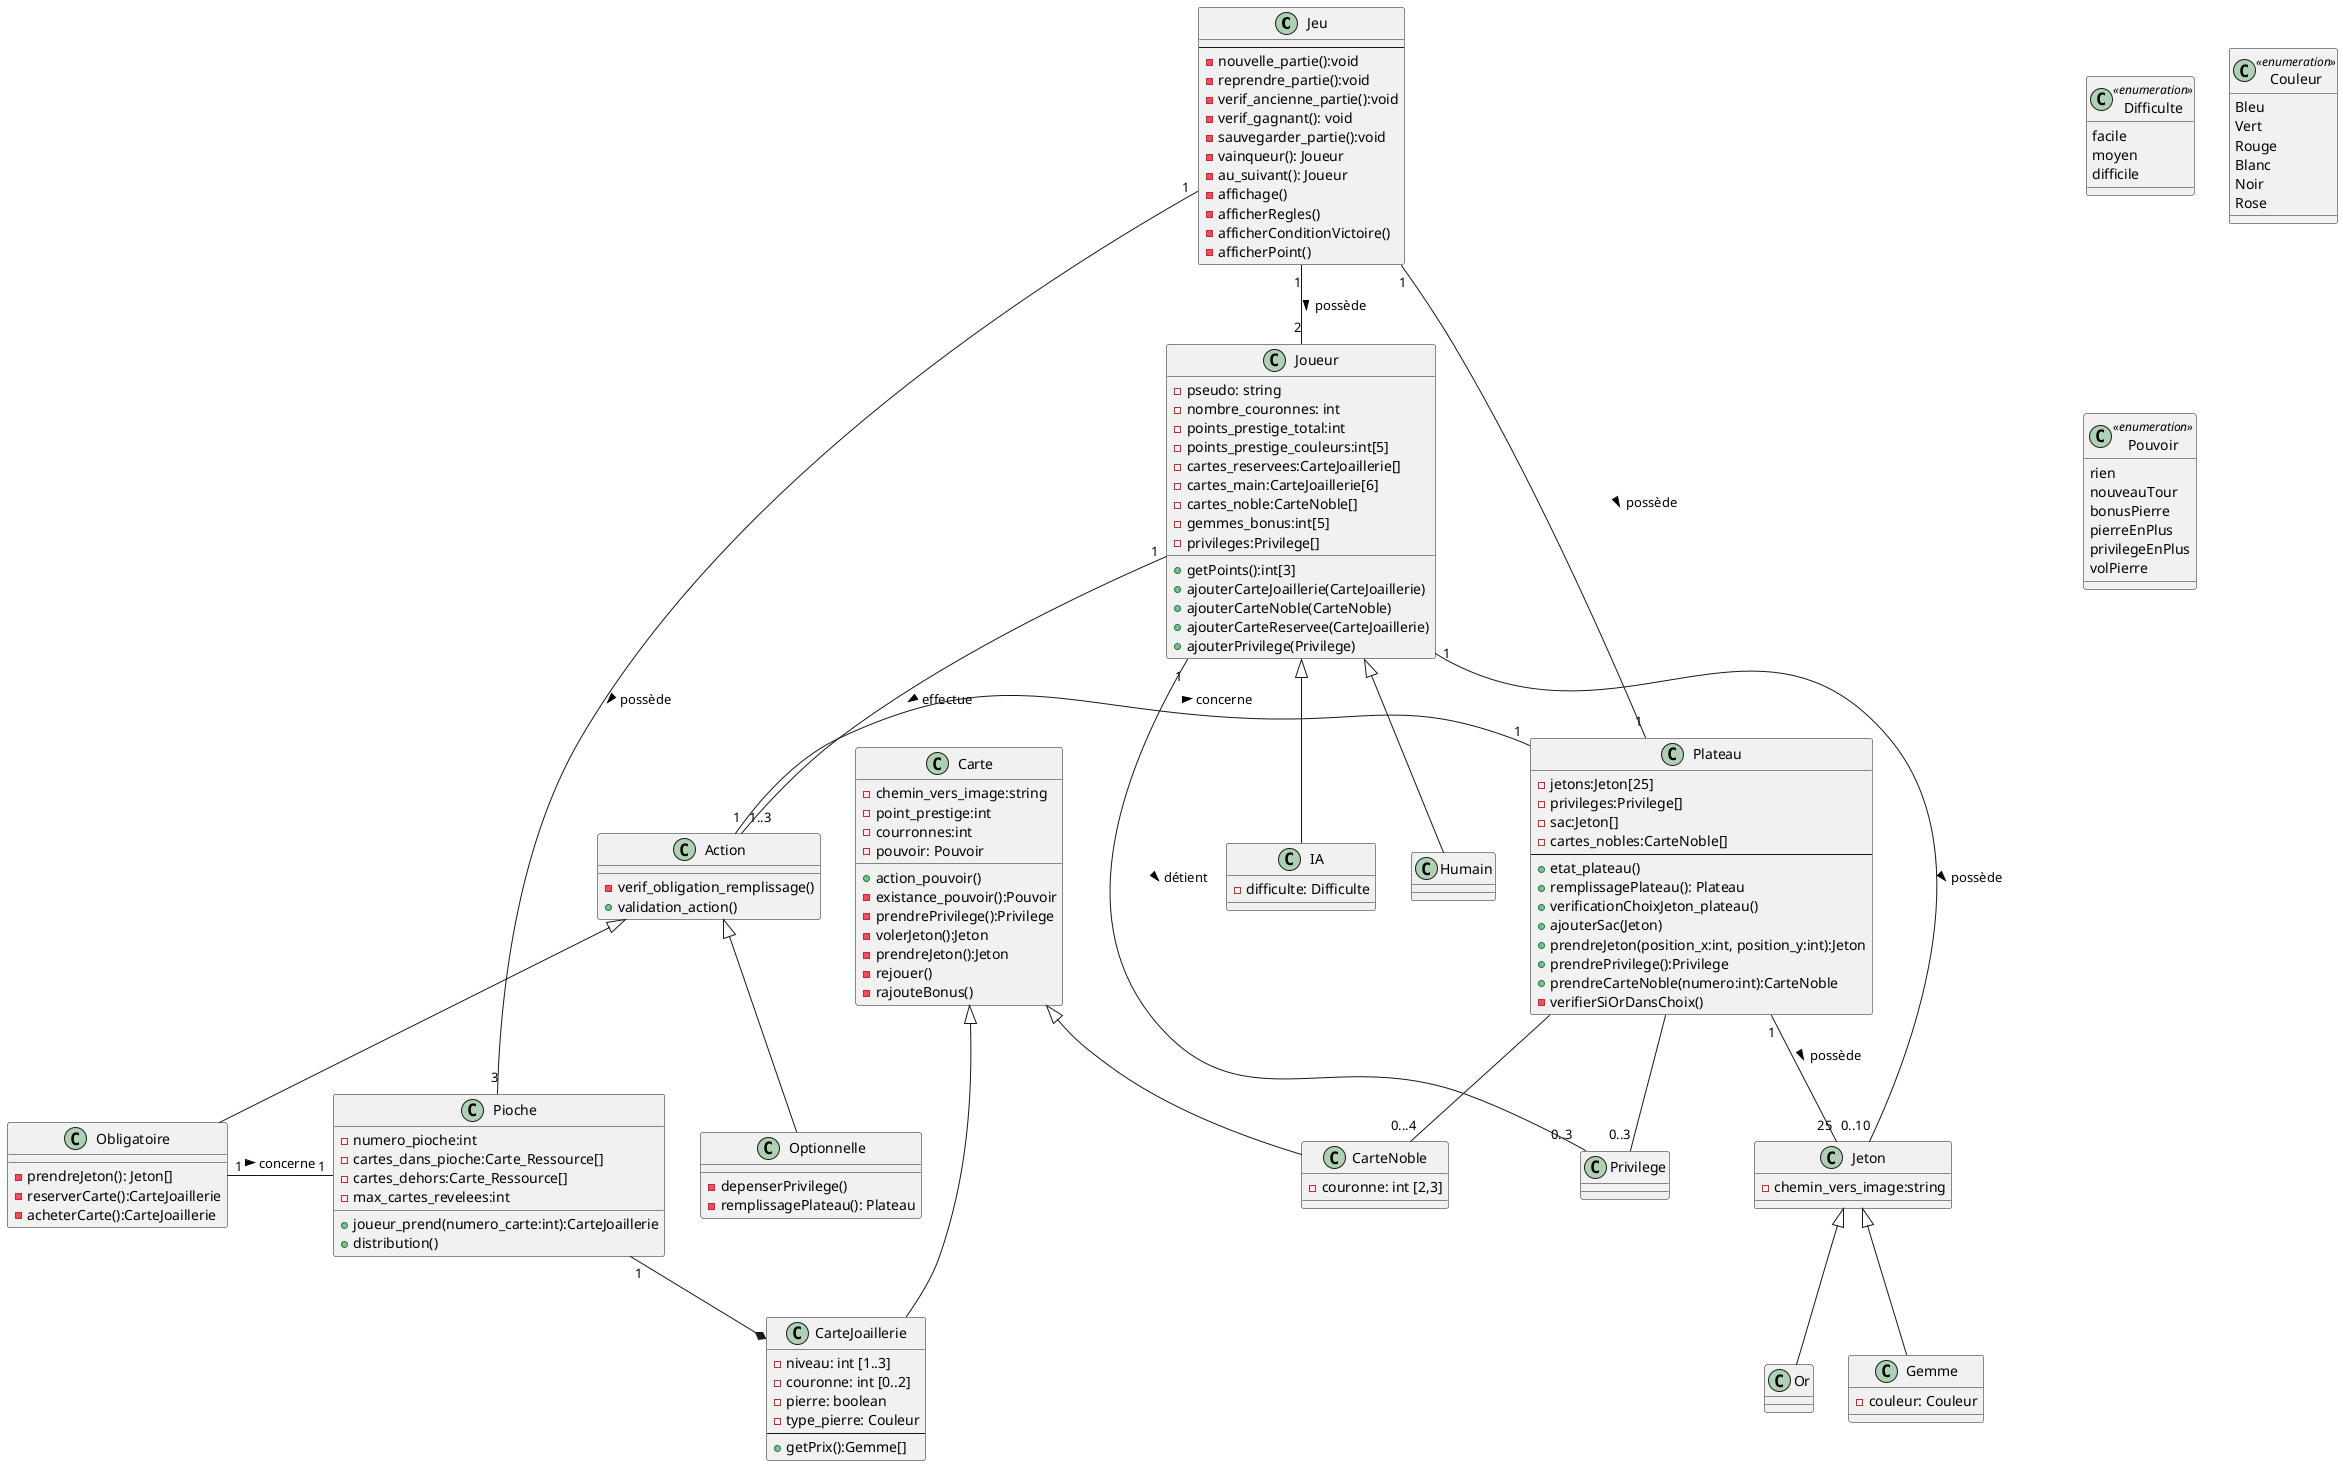 @startuml

class Jeu {
--
- nouvelle_partie():void
- reprendre_partie():void
- verif_ancienne_partie():void
- verif_gagnant(): void
- sauvegarder_partie():void
- vainqueur(): Joueur
- au_suivant(): Joueur
- affichage()
- afficherRegles()
- afficherConditionVictoire()
- afficherPoint()
}


class Plateau {
- jetons:Jeton[25]
- privileges:Privilege[]
- sac:Jeton[]
- cartes_nobles:CarteNoble[]
--
+ etat_plateau()
+ remplissagePlateau(): Plateau
+ verificationChoixJeton_plateau()
+ ajouterSac(Jeton)
+ prendreJeton(position_x:int, position_y:int):Jeton
+ prendrePrivilege():Privilege
+ prendreCarteNoble(numero:int):CarteNoble
- verifierSiOrDansChoix()
}



class Joueur {
- pseudo: string
- nombre_couronnes: int
- points_prestige_total:int
- points_prestige_couleurs:int[5]
- cartes_reservees:CarteJoaillerie[]
- cartes_main:CarteJoaillerie[6]
- cartes_noble:CarteNoble[]
- gemmes_bonus:int[5]
- privileges:Privilege[]
+ getPoints():int[3]
+ ajouterCarteJoaillerie(CarteJoaillerie)
+ ajouterCarteNoble(CarteNoble)
+ ajouterCarteReservee(CarteJoaillerie)
+ ajouterPrivilege(Privilege)
}

class IA {
- difficulte: Difficulte
}

class Difficulte <<enumeration>> {
 facile
 moyen
 difficile
}

class Jeton {
- chemin_vers_image:string
}
class Privilege {
}
class Or {
}
class Gemme {
-couleur: Couleur
}
class Couleur <<enumeration>> {
 Bleu
 Vert
 Rouge
 Blanc
 Noir
 Rose
}


class Pioche{
- numero_pioche:int
- cartes_dans_pioche:Carte_Ressource[]
- cartes_dehors:Carte_Ressource[]
- max_cartes_revelees:int
+ joueur_prend(numero_carte:int):CarteJoaillerie
+ distribution()
}
class Carte {
- chemin_vers_image:string
- point_prestige:int
- courronnes:int
- pouvoir: Pouvoir
+ action_pouvoir()
- existance_pouvoir():Pouvoir
- prendrePrivilege():Privilege
- volerJeton():Jeton
- prendreJeton():Jeton
- rejouer()
- rajouteBonus()
}

class CarteNoble {
-couronne: int [2,3]
}

class CarteJoaillerie {
-niveau: int [1..3]
-couronne: int [0..2]
-pierre: boolean
-type_pierre: Couleur
--
+ getPrix():Gemme[]
}


class Pouvoir <<enumeration>> {
 rien
 nouveauTour
 bonusPierre
 pierreEnPlus
 privilegeEnPlus
 volPierre
}



class Action {
- verif_obligation_remplissage()
+ validation_action()
}

class Optionnelle {
- depenserPrivilege()
- remplissagePlateau(): Plateau
}

class Obligatoire {
- prendreJeton(): Jeton[]
- reserverCarte():CarteJoaillerie
- acheterCarte():CarteJoaillerie
}




Joueur <|-- IA
Joueur <|-- Humain

Jeu "1" -- "1" Plateau: possède >
Jeu "1" -- "2" Joueur: possède >
Jeu "1" -- "3" Pioche: possède >


Plateau "1" -- "25" Jeton: possède >
Plateau --"0..3" Privilege
Plateau --"0...4" CarteNoble
'Plateau "1"-"3" Pioche

Pioche "1"--* CarteJoaillerie

Jeton <|-- Or
Jeton <|-- Gemme

Joueur "1" -- "0..3" Privilege: détient >
Joueur "1" -- "0..10" Jeton: possède >
Joueur "1"-- "1..3" Action: effectue >

Carte <|-- CarteNoble
Carte <|-- CarteJoaillerie
'(CarteJoaillerie, Pierre) .. AchatCarte


Action <|-- Optionnelle
Action <|-- Obligatoire
Action "1"-"1" Plateau : concerne >
Obligatoire "1"-"1" Pioche : concerne >



@enduml